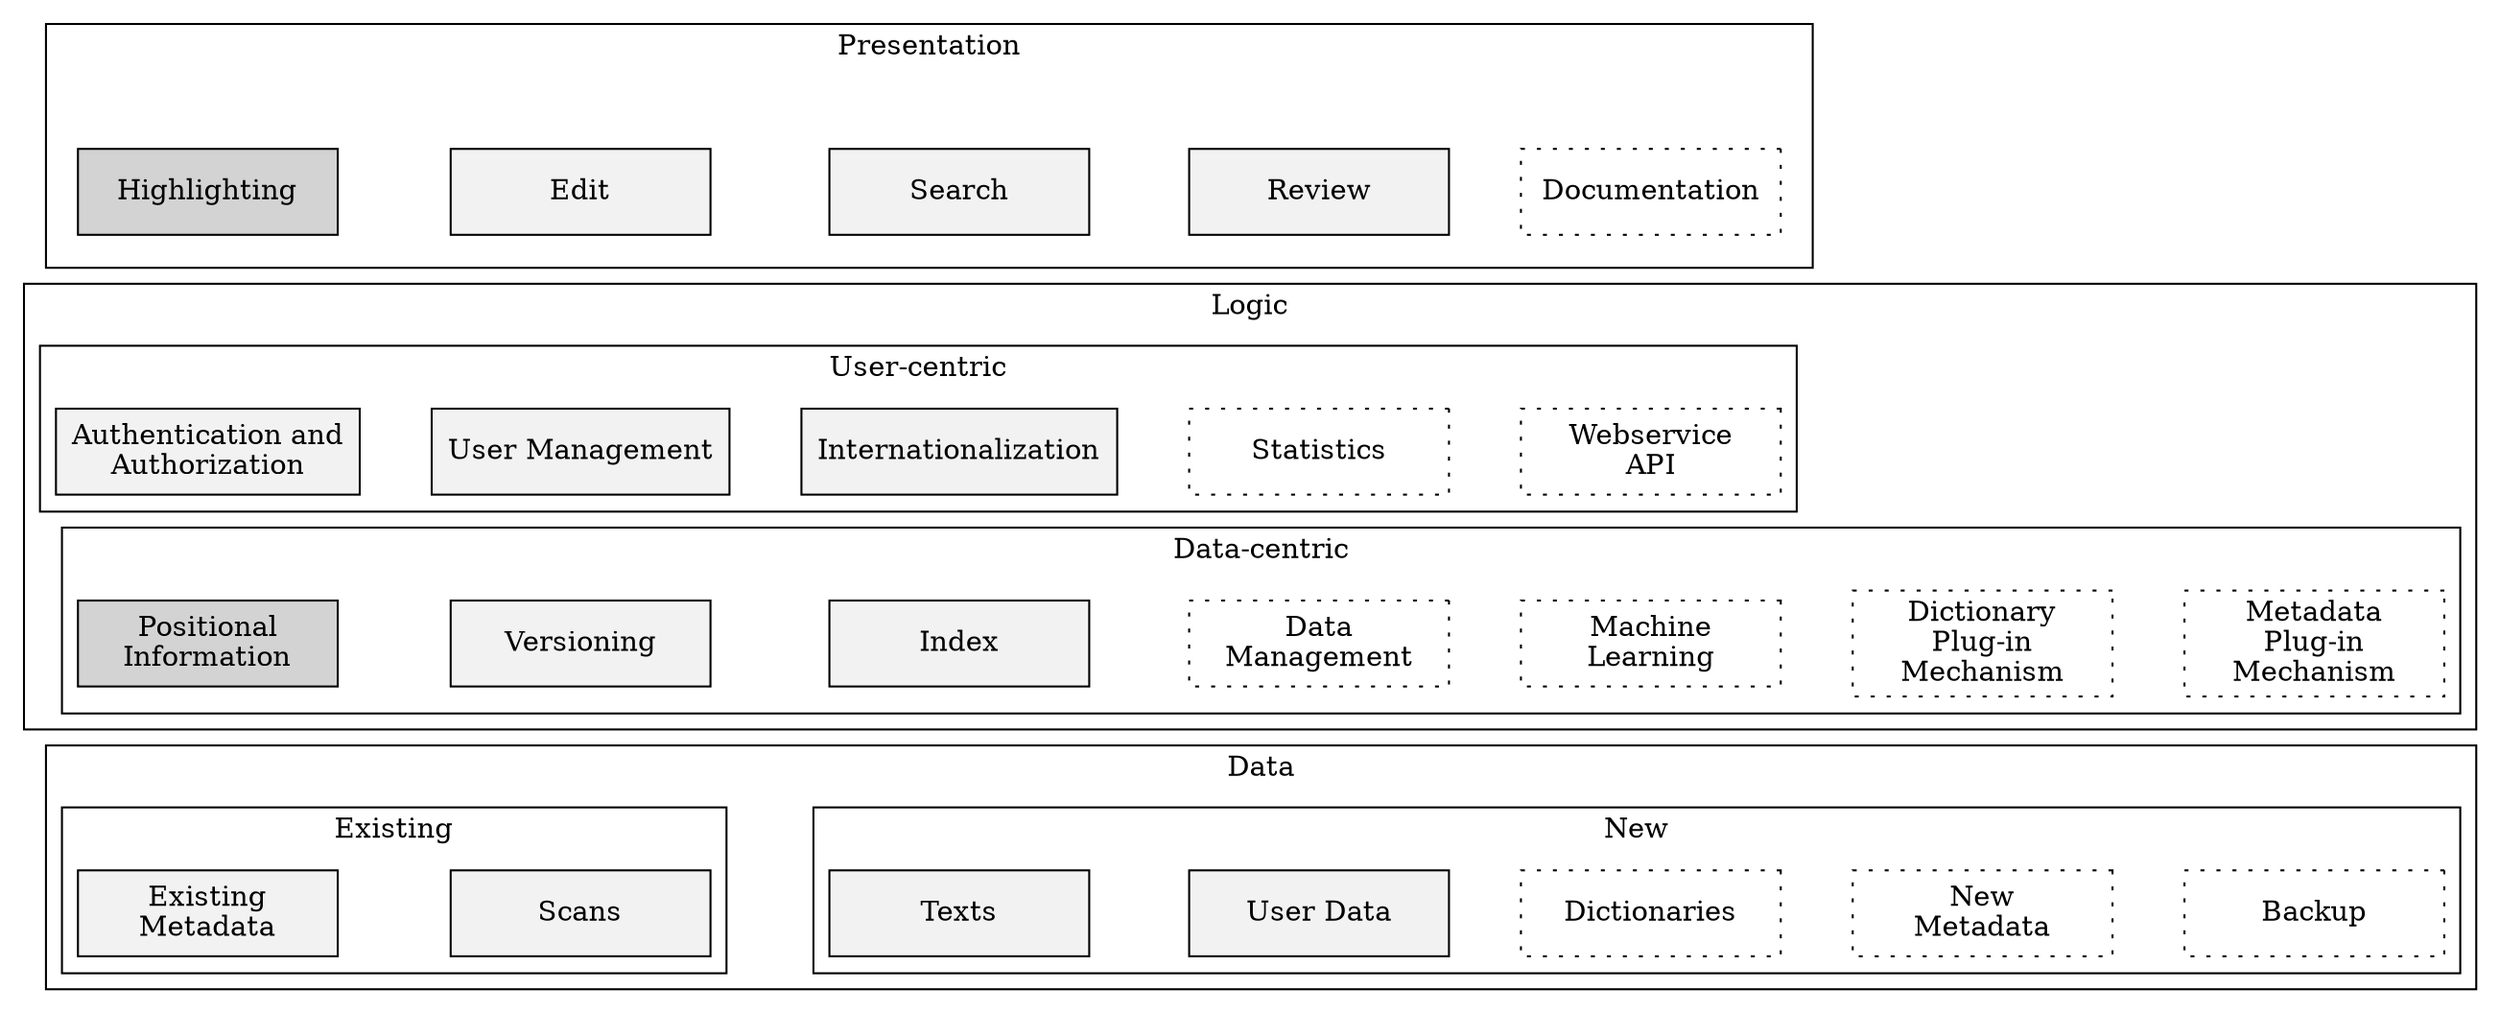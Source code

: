/* Work in progress: architecture components diagram */
digraph drc_architecture_components {

  node[shape=box width=1.8 height=0.6 style=filled fillcolor="grey95"]
  rankdir=LR
  
  subgraph cluster_1{
    label="Data"
    
    subgraph cluster_11 {
      label="Existing"
      //style=dotted
      
      existing_meta [label="Existing\nMetadata"]
      scans         [label="Scans"]
      
    } existing_meta->scans[style=invis]
    
    subgraph cluster_12 {
      label="New"
      //style=dotted
      
      new_meta      [label="New\nMetadata" style=dotted]
      texts         [label="Texts"]
      user_data     [label="User Data"]
      dictionaries  [label="Dictionaries"  style=dotted]
      backup        [label="Backup" style=dotted] 
      
    } scans->texts->user_data->dictionaries->new_meta->backup[style=invis]
    
    
    
  }
   
  subgraph cluster_2 {
    label="Logic"
    
     subgraph cluster_22 {
      label="User-centric"
      //style=dotted
      
      security              [label="Authentication and\nAuthorization"]
      user_management       [label="User Management"]
      statistics            [label="Statistics" style=dotted]
      webservice_api        [label="Webservice\nAPI" style=dotted]
      internationalization  [label="Internationalization"]
      
    } security->user_management->internationalization->statistics->webservice_api[style=invis]
    
    subgraph cluster_21 {
      label="Data-centric"
      //style=dotted
      
      positions         [label="Positional\nInformation" fillcolor=lightgrey]
      plugin_dict       [label="Dictionary\nPlug-in\nMechanism" style=dotted]
      plugin_meta       [label="Metadata\nPlug-in\nMechanism" style=dotted]
      index             [label="Index"]
      machine_learning  [label="Machine\nLearning" style=dotted]
      versioning        [label="Versioning"]
      data_management   [label="Data\nManagement" style=dotted]
      
    } positions->versioning->index->data_management->machine_learning->plugin_dict->plugin_meta[style=invis]
    
  }
  
  subgraph cluster_3 {
    label="Presentation"
    
    subgraph cluster_31 {
      style=invis
    
      edit          [label="Edit"]
      search        [label="Search"]
      highlighting  [label="Highlighting" fillcolor=lightgrey]
      review        [label="Review"]
      documentation [label="Documentation" style=dotted]
    }
    
  } highlighting->edit->search->review->documentation[style=invis]
  
}